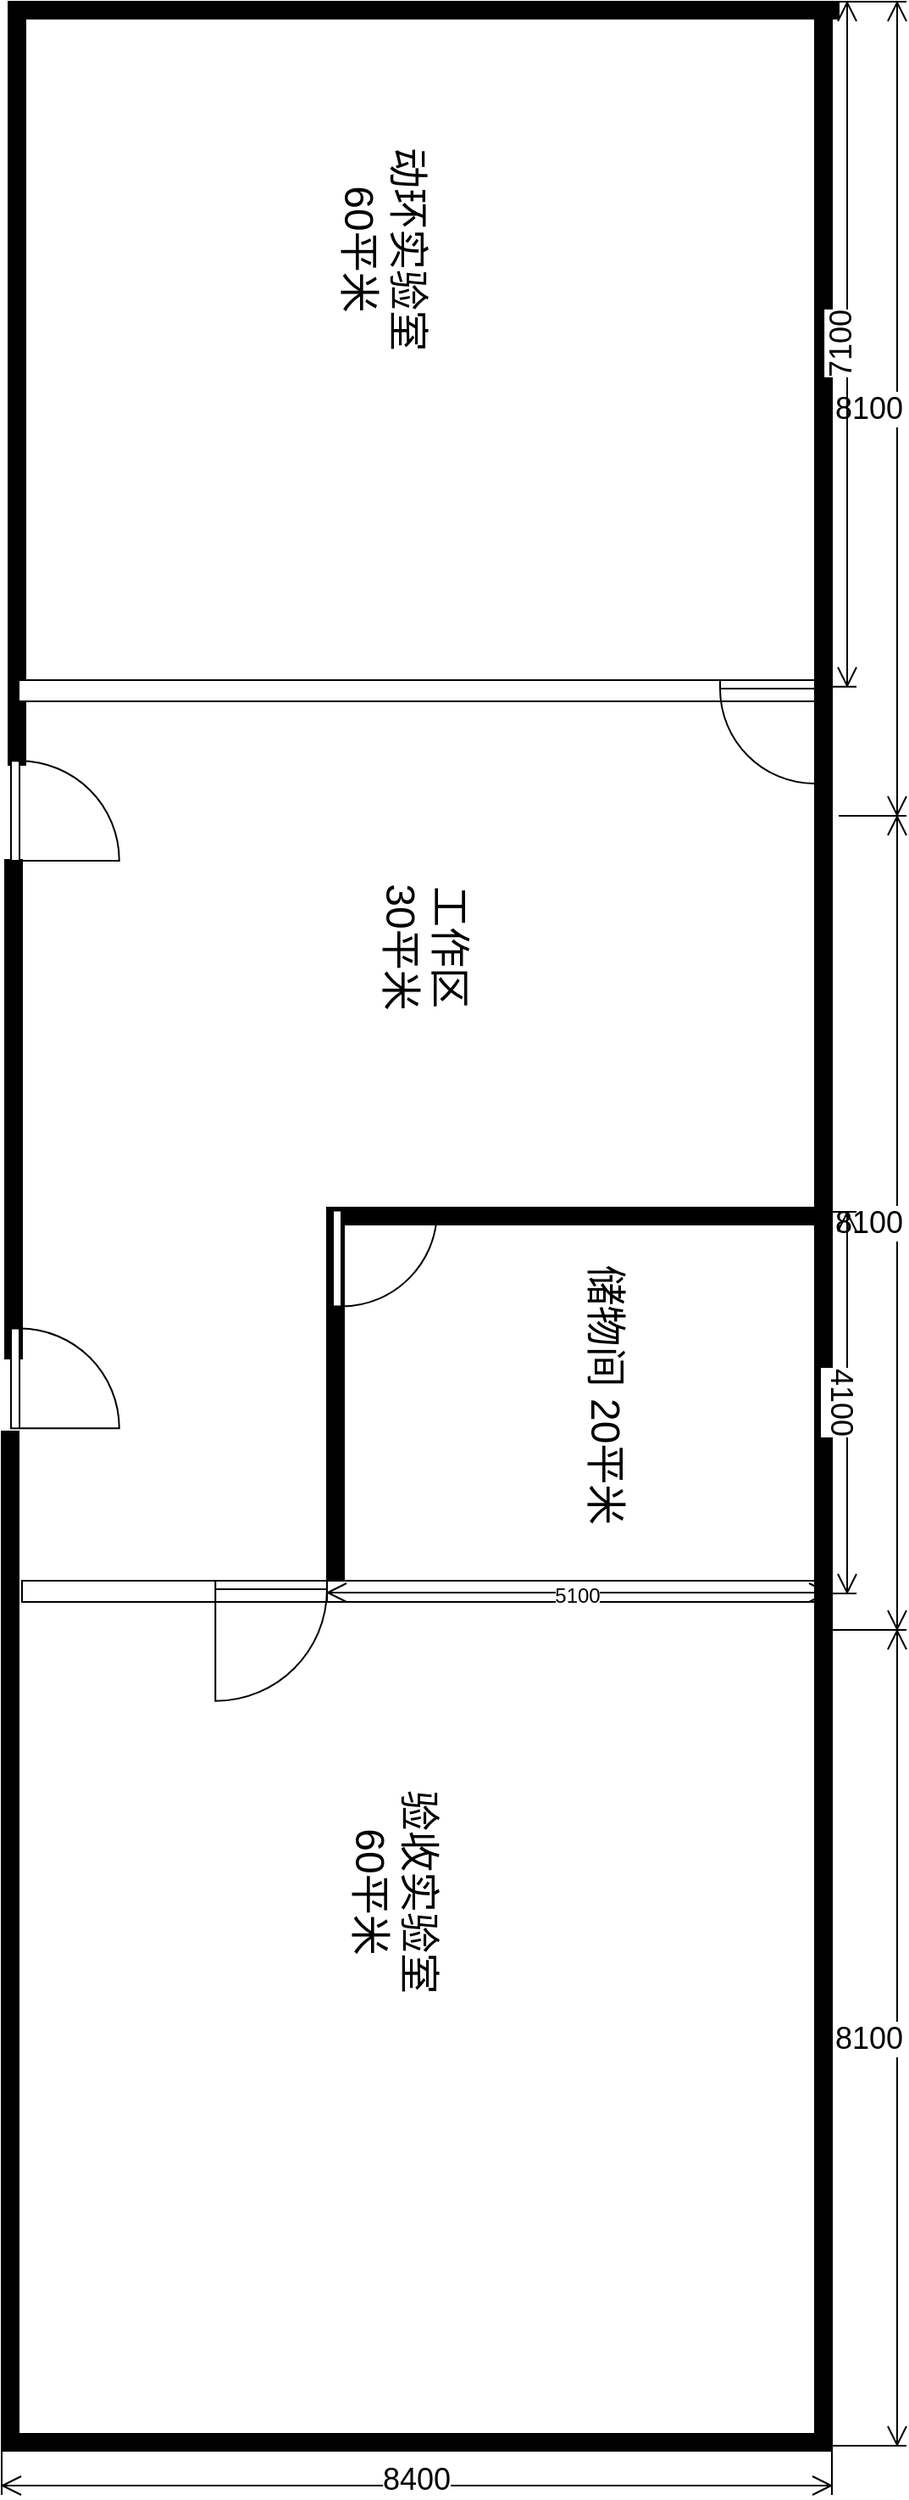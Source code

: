 <mxfile version="12.5.4" type="github" pages="3">
  <diagram id="YTd3EIlCg63sOyMqUYdE" name="整体规划">
    <mxGraphModel dx="1662" dy="755" grid="1" gridSize="10" guides="1" tooltips="1" connect="1" arrows="1" fold="1" page="1" pageScale="1" pageWidth="827" pageHeight="1169" math="0" shadow="0">
      <root>
        <mxCell id="0"/>
        <mxCell id="1" parent="0"/>
        <mxCell id="hu48EoF5x-4tmz7tVnTY-1" value="" style="verticalLabelPosition=bottom;html=1;verticalAlign=top;align=center;shape=mxgraph.floorplan.wallCorner;fillColor=#000000;" parent="1" vertex="1">
          <mxGeometry x="280" y="40" width="490" height="450" as="geometry"/>
        </mxCell>
        <mxCell id="hu48EoF5x-4tmz7tVnTY-3" value="" style="verticalLabelPosition=bottom;html=1;verticalAlign=top;align=center;shape=mxgraph.floorplan.wall;fillColor=#000000;direction=south;" parent="1" vertex="1">
          <mxGeometry x="278" y="546" width="10" height="294" as="geometry"/>
        </mxCell>
        <mxCell id="hu48EoF5x-4tmz7tVnTY-7" value="" style="verticalLabelPosition=bottom;html=1;verticalAlign=top;align=center;shape=mxgraph.floorplan.wallU;fillColor=#000000;rotation=-180;" parent="1" vertex="1">
          <mxGeometry x="276" y="883" width="490" height="601" as="geometry"/>
        </mxCell>
        <mxCell id="hu48EoF5x-4tmz7tVnTY-8" value="" style="verticalLabelPosition=bottom;html=1;verticalAlign=top;align=center;shape=mxgraph.floorplan.wall;fillColor=#000000;direction=south;" parent="1" vertex="1">
          <mxGeometry x="756" y="50" width="10" height="991" as="geometry"/>
        </mxCell>
        <mxCell id="hu48EoF5x-4tmz7tVnTY-9" value="&lt;font style=&quot;font-size: 18px&quot;&gt;8400&lt;/font&gt;" style="shape=dimension;whiteSpace=wrap;html=1;align=center;points=[];verticalAlign=bottom;spacingBottom=-5;labelBackgroundColor=#ffffff" parent="1" vertex="1">
          <mxGeometry x="276" y="1470" width="490" height="40" as="geometry"/>
        </mxCell>
        <mxCell id="hu48EoF5x-4tmz7tVnTY-10" value="&lt;font style=&quot;font-size: 18px&quot;&gt;8100&lt;/font&gt;" style="shape=dimension;direction=north;whiteSpace=wrap;html=1;align=right;points=[];verticalAlign=middle;labelBackgroundColor=#ffffff" parent="1" vertex="1">
          <mxGeometry x="770" y="40" width="40" height="480" as="geometry"/>
        </mxCell>
        <mxCell id="hu48EoF5x-4tmz7tVnTY-11" value="&lt;font style=&quot;font-size: 18px&quot;&gt;8100&lt;/font&gt;" style="shape=dimension;direction=north;whiteSpace=wrap;html=1;align=right;points=[];verticalAlign=middle;labelBackgroundColor=#ffffff" parent="1" vertex="1">
          <mxGeometry x="764" y="1000" width="46" height="481" as="geometry"/>
        </mxCell>
        <mxCell id="hu48EoF5x-4tmz7tVnTY-12" value="&lt;font style=&quot;font-size: 18px&quot;&gt;8100&lt;/font&gt;" style="shape=dimension;direction=north;whiteSpace=wrap;html=1;align=right;points=[];verticalAlign=middle;labelBackgroundColor=#ffffff" parent="1" vertex="1">
          <mxGeometry x="770" y="520" width="40" height="480" as="geometry"/>
        </mxCell>
        <mxCell id="hu48EoF5x-4tmz7tVnTY-16" value="" style="shape=rect;dashed=0;shadow=0;html=1;whiteSpace=wrap;rotation=-180;" parent="1" vertex="1">
          <mxGeometry x="286" y="440" width="470" height="12.5" as="geometry"/>
        </mxCell>
        <mxCell id="hu48EoF5x-4tmz7tVnTY-17" value="&lt;font style=&quot;font-size: 24px&quot;&gt;动环实验室&lt;br&gt;60平米&lt;/font&gt;" style="text;html=1;align=center;verticalAlign=middle;resizable=0;points=[];autosize=1;rotation=90;" parent="1" vertex="1">
          <mxGeometry x="431.5" y="165" width="140" height="40" as="geometry"/>
        </mxCell>
        <mxCell id="hu48EoF5x-4tmz7tVnTY-18" value="&lt;font style=&quot;font-size: 24px&quot;&gt;验收实验室&lt;br&gt;60平米&lt;/font&gt;" style="text;html=1;align=center;verticalAlign=middle;resizable=0;points=[];autosize=1;rotation=90;" parent="1" vertex="1">
          <mxGeometry x="438" y="1134" width="140" height="40" as="geometry"/>
        </mxCell>
        <mxCell id="hu48EoF5x-4tmz7tVnTY-22" value="" style="verticalLabelPosition=bottom;html=1;verticalAlign=top;align=center;shape=mxgraph.floorplan.wallCorner;fillColor=#000000;" parent="1" vertex="1">
          <mxGeometry x="468" y="751" width="294" height="220" as="geometry"/>
        </mxCell>
        <mxCell id="hu48EoF5x-4tmz7tVnTY-27" value="&lt;font style=&quot;font-size: 18px&quot;&gt;4100&lt;/font&gt;" style="shape=dimension;direction=west;whiteSpace=wrap;html=1;align=center;points=[];verticalAlign=top;spacingTop=-8;labelBackgroundColor=#ffffff;rotation=90;" parent="1" vertex="1">
          <mxGeometry x="653" y="851" width="225" height="30" as="geometry"/>
        </mxCell>
        <mxCell id="hu48EoF5x-4tmz7tVnTY-28" value="&lt;font style=&quot;font-size: 24px&quot;&gt;储物间 20平米&lt;/font&gt;" style="text;html=1;align=center;verticalAlign=middle;resizable=0;points=[];autosize=1;rotation=90;" parent="1" vertex="1">
          <mxGeometry x="547" y="851" width="170" height="20" as="geometry"/>
        </mxCell>
        <mxCell id="hu48EoF5x-4tmz7tVnTY-31" value="" style="verticalLabelPosition=bottom;html=1;verticalAlign=top;align=center;shape=mxgraph.floorplan.doorLeft;aspect=fixed;rotation=-90;" parent="1" vertex="1">
          <mxGeometry x="283.34" y="485.78" width="58.88" height="62.56" as="geometry"/>
        </mxCell>
        <mxCell id="hu48EoF5x-4tmz7tVnTY-38" value="&lt;font style=&quot;font-size: 18px&quot;&gt;7100&lt;/font&gt;" style="shape=dimension;whiteSpace=wrap;html=1;align=center;points=[];verticalAlign=bottom;spacingBottom=-5;labelBackgroundColor=#ffffff;rotation=-90;" parent="1" vertex="1">
          <mxGeometry x="567.82" y="231.2" width="403.88" height="21.5" as="geometry"/>
        </mxCell>
        <mxCell id="hu48EoF5x-4tmz7tVnTY-39" value="" style="verticalLabelPosition=bottom;html=1;verticalAlign=top;align=center;shape=mxgraph.floorplan.doorRight;aspect=fixed;rotation=-90;" parent="1" vertex="1">
          <mxGeometry x="473.26" y="751" width="56.48" height="60" as="geometry"/>
        </mxCell>
        <mxCell id="hu48EoF5x-4tmz7tVnTY-40" value="" style="shape=rect;dashed=0;shadow=0;html=1;whiteSpace=wrap;rotation=-180;" parent="1" vertex="1">
          <mxGeometry x="288" y="971" width="468" height="12.5" as="geometry"/>
        </mxCell>
        <mxCell id="hu48EoF5x-4tmz7tVnTY-25" value="5100" style="shape=dimension;whiteSpace=wrap;html=1;align=center;points=[];verticalAlign=bottom;spacingBottom=-5;labelBackgroundColor=#ffffff" parent="1" vertex="1">
          <mxGeometry x="468" y="961.5" width="296" height="22" as="geometry"/>
        </mxCell>
        <mxCell id="hu48EoF5x-4tmz7tVnTY-42" value="" style="verticalLabelPosition=bottom;html=1;verticalAlign=top;align=center;shape=mxgraph.floorplan.doorLeft;aspect=fixed;" parent="1" vertex="1">
          <mxGeometry x="402.12" y="971" width="65.88" height="70" as="geometry"/>
        </mxCell>
        <mxCell id="hu48EoF5x-4tmz7tVnTY-43" value="" style="verticalLabelPosition=bottom;html=1;verticalAlign=top;align=center;shape=mxgraph.floorplan.doorRight;aspect=fixed;rotation=0;" parent="1" vertex="1">
          <mxGeometry x="700" y="440" width="56" height="59.5" as="geometry"/>
        </mxCell>
        <mxCell id="hu48EoF5x-4tmz7tVnTY-44" value="&lt;font style=&quot;font-size: 24px&quot;&gt;工作区&lt;br&gt;30平米&lt;/font&gt;" style="text;html=1;align=center;verticalAlign=middle;resizable=0;points=[];autosize=1;rotation=90;" parent="1" vertex="1">
          <mxGeometry x="481" y="577" width="90" height="40" as="geometry"/>
        </mxCell>
        <mxCell id="hu48EoF5x-4tmz7tVnTY-46" value="" style="verticalLabelPosition=bottom;html=1;verticalAlign=top;align=center;shape=mxgraph.floorplan.doorLeft;aspect=fixed;rotation=-90;" parent="1" vertex="1">
          <mxGeometry x="283.34" y="820.44" width="58.88" height="62.56" as="geometry"/>
        </mxCell>
      </root>
    </mxGraphModel>
  </diagram>
  <diagram name="实验室配置规划-1" id="a96T75f8o9OR3SNXtb-d">
    <mxGraphModel dx="1662" dy="755" grid="1" gridSize="10" guides="1" tooltips="1" connect="1" arrows="1" fold="1" page="1" pageScale="1" pageWidth="827" pageHeight="1169" math="0" shadow="1">
      <root>
        <mxCell id="7wpPZPEq17KUTbX_LZ4O-0"/>
        <mxCell id="7wpPZPEq17KUTbX_LZ4O-1" parent="7wpPZPEq17KUTbX_LZ4O-0"/>
        <mxCell id="7wpPZPEq17KUTbX_LZ4O-2" value="" style="verticalLabelPosition=bottom;html=1;verticalAlign=top;align=center;shape=mxgraph.floorplan.wallCorner;fillColor=#000000;" parent="7wpPZPEq17KUTbX_LZ4O-1" vertex="1">
          <mxGeometry x="276" y="40" width="490" height="450" as="geometry"/>
        </mxCell>
        <mxCell id="7wpPZPEq17KUTbX_LZ4O-3" value="" style="verticalLabelPosition=bottom;html=1;verticalAlign=top;align=center;shape=mxgraph.floorplan.wall;fillColor=#000000;direction=south;" parent="7wpPZPEq17KUTbX_LZ4O-1" vertex="1">
          <mxGeometry x="276" y="490" width="10" height="390" as="geometry"/>
        </mxCell>
        <mxCell id="7wpPZPEq17KUTbX_LZ4O-4" value="" style="verticalLabelPosition=bottom;html=1;verticalAlign=top;align=center;shape=mxgraph.floorplan.wallU;fillColor=#000000;rotation=-180;" parent="7wpPZPEq17KUTbX_LZ4O-1" vertex="1">
          <mxGeometry x="276" y="883" width="490" height="598" as="geometry"/>
        </mxCell>
        <mxCell id="7wpPZPEq17KUTbX_LZ4O-5" value="" style="verticalLabelPosition=bottom;html=1;verticalAlign=top;align=center;shape=mxgraph.floorplan.wall;fillColor=#000000;direction=south;" parent="7wpPZPEq17KUTbX_LZ4O-1" vertex="1">
          <mxGeometry x="756" y="50" width="10" height="991" as="geometry"/>
        </mxCell>
        <mxCell id="7wpPZPEq17KUTbX_LZ4O-6" value="&lt;font style=&quot;font-size: 12px&quot;&gt;8400&lt;/font&gt;" style="shape=dimension;whiteSpace=wrap;html=1;align=center;points=[];verticalAlign=bottom;spacingBottom=-5;labelBackgroundColor=#ffffff" parent="7wpPZPEq17KUTbX_LZ4O-1" vertex="1">
          <mxGeometry x="276" y="1470" width="490" height="40" as="geometry"/>
        </mxCell>
        <mxCell id="7wpPZPEq17KUTbX_LZ4O-7" value="&lt;font style=&quot;font-size: 12px&quot;&gt;8100&lt;/font&gt;" style="shape=dimension;direction=north;whiteSpace=wrap;html=1;align=right;points=[];verticalAlign=middle;labelBackgroundColor=#ffffff" parent="7wpPZPEq17KUTbX_LZ4O-1" vertex="1">
          <mxGeometry x="770" y="40" width="40" height="480" as="geometry"/>
        </mxCell>
        <mxCell id="7wpPZPEq17KUTbX_LZ4O-8" value="&lt;font style=&quot;font-size: 12px&quot;&gt;8100&lt;/font&gt;" style="shape=dimension;direction=north;whiteSpace=wrap;html=1;align=right;points=[];verticalAlign=middle;labelBackgroundColor=#ffffff" parent="7wpPZPEq17KUTbX_LZ4O-1" vertex="1">
          <mxGeometry x="764" y="1000" width="46" height="481" as="geometry"/>
        </mxCell>
        <mxCell id="7wpPZPEq17KUTbX_LZ4O-9" value="&lt;font style=&quot;font-size: 12px&quot;&gt;8100&lt;/font&gt;" style="shape=dimension;direction=north;whiteSpace=wrap;html=1;align=right;points=[];verticalAlign=middle;labelBackgroundColor=#ffffff" parent="7wpPZPEq17KUTbX_LZ4O-1" vertex="1">
          <mxGeometry x="770" y="520" width="40" height="480" as="geometry"/>
        </mxCell>
        <mxCell id="7wpPZPEq17KUTbX_LZ4O-10" value="" style="shape=rect;dashed=0;shadow=0;html=1;whiteSpace=wrap;rotation=-180;" parent="7wpPZPEq17KUTbX_LZ4O-1" vertex="1">
          <mxGeometry x="285" y="440" width="470" height="12.5" as="geometry"/>
        </mxCell>
        <mxCell id="7wpPZPEq17KUTbX_LZ4O-11" value="&lt;font style=&quot;font-size: 10px&quot;&gt;动环实验室&lt;br&gt;60平米&lt;/font&gt;" style="text;html=1;align=center;verticalAlign=middle;resizable=0;points=[];autosize=1;rotation=0;" parent="7wpPZPEq17KUTbX_LZ4O-1" vertex="1">
          <mxGeometry x="191.06" y="195" width="80" height="30" as="geometry"/>
        </mxCell>
        <mxCell id="7wpPZPEq17KUTbX_LZ4O-12" value="&lt;font style=&quot;font-size: 12px&quot;&gt;验收实验室&lt;br&gt;60平米&lt;/font&gt;" style="text;html=1;align=center;verticalAlign=middle;resizable=0;points=[];autosize=1;rotation=0;" parent="7wpPZPEq17KUTbX_LZ4O-1" vertex="1">
          <mxGeometry x="198" y="1110" width="80" height="30" as="geometry"/>
        </mxCell>
        <mxCell id="7wpPZPEq17KUTbX_LZ4O-13" value="" style="verticalLabelPosition=bottom;html=1;verticalAlign=top;align=center;shape=mxgraph.floorplan.wallCorner;fillColor=#000000;" parent="7wpPZPEq17KUTbX_LZ4O-1" vertex="1">
          <mxGeometry x="468" y="760" width="294" height="220" as="geometry"/>
        </mxCell>
        <mxCell id="7wpPZPEq17KUTbX_LZ4O-14" value="&lt;font style=&quot;font-size: 12px&quot;&gt;4100&lt;/font&gt;" style="shape=dimension;direction=west;whiteSpace=wrap;html=1;align=center;points=[];verticalAlign=top;spacingTop=-8;labelBackgroundColor=#ffffff;rotation=90;" parent="7wpPZPEq17KUTbX_LZ4O-1" vertex="1">
          <mxGeometry x="653" y="860" width="225" height="30" as="geometry"/>
        </mxCell>
        <mxCell id="7wpPZPEq17KUTbX_LZ4O-15" value="&lt;font style=&quot;font-size: 12px&quot;&gt;储物间 20平米&lt;/font&gt;" style="text;html=1;align=center;verticalAlign=middle;resizable=0;points=[];autosize=1;rotation=0;" parent="7wpPZPEq17KUTbX_LZ4O-1" vertex="1">
          <mxGeometry x="477" y="780" width="90" height="20" as="geometry"/>
        </mxCell>
        <mxCell id="7wpPZPEq17KUTbX_LZ4O-16" value="" style="verticalLabelPosition=bottom;html=1;verticalAlign=top;align=center;shape=mxgraph.floorplan.doorLeft;aspect=fixed;rotation=-90;" parent="7wpPZPEq17KUTbX_LZ4O-1" vertex="1">
          <mxGeometry x="281.34" y="485.78" width="58.88" height="62.56" as="geometry"/>
        </mxCell>
        <mxCell id="7wpPZPEq17KUTbX_LZ4O-17" value="&lt;font style=&quot;font-size: 9px&quot;&gt;7100&lt;/font&gt;" style="shape=dimension;whiteSpace=wrap;html=1;align=center;points=[];verticalAlign=bottom;spacingBottom=-5;labelBackgroundColor=#ffffff;rotation=-90;" parent="7wpPZPEq17KUTbX_LZ4O-1" vertex="1">
          <mxGeometry x="567.82" y="231.2" width="403.88" height="21.5" as="geometry"/>
        </mxCell>
        <mxCell id="7wpPZPEq17KUTbX_LZ4O-18" value="" style="verticalLabelPosition=bottom;html=1;verticalAlign=top;align=center;shape=mxgraph.floorplan.doorRight;aspect=fixed;rotation=-90;" parent="7wpPZPEq17KUTbX_LZ4O-1" vertex="1">
          <mxGeometry x="473.26" y="760" width="56.48" height="60" as="geometry"/>
        </mxCell>
        <mxCell id="7wpPZPEq17KUTbX_LZ4O-19" value="" style="shape=rect;dashed=0;shadow=0;html=1;whiteSpace=wrap;rotation=-180;" parent="7wpPZPEq17KUTbX_LZ4O-1" vertex="1">
          <mxGeometry x="285" y="980" width="472" height="12.5" as="geometry"/>
        </mxCell>
        <mxCell id="7wpPZPEq17KUTbX_LZ4O-20" value="5100" style="shape=dimension;whiteSpace=wrap;html=1;align=center;points=[];verticalAlign=bottom;spacingBottom=-5;labelBackgroundColor=#ffffff" parent="7wpPZPEq17KUTbX_LZ4O-1" vertex="1">
          <mxGeometry x="468" y="970.5" width="296" height="22" as="geometry"/>
        </mxCell>
        <mxCell id="7wpPZPEq17KUTbX_LZ4O-21" value="" style="verticalLabelPosition=bottom;html=1;verticalAlign=top;align=center;shape=mxgraph.floorplan.doorLeft;aspect=fixed;" parent="7wpPZPEq17KUTbX_LZ4O-1" vertex="1">
          <mxGeometry x="402" y="985.75" width="65.88" height="70" as="geometry"/>
        </mxCell>
        <mxCell id="7wpPZPEq17KUTbX_LZ4O-22" value="" style="verticalLabelPosition=bottom;html=1;verticalAlign=top;align=center;shape=mxgraph.floorplan.doorRight;aspect=fixed;rotation=0;" parent="7wpPZPEq17KUTbX_LZ4O-1" vertex="1">
          <mxGeometry x="700" y="440" width="56" height="59.5" as="geometry"/>
        </mxCell>
        <mxCell id="7wpPZPEq17KUTbX_LZ4O-23" value="&lt;font style=&quot;font-size: 12px&quot;&gt;工作区&lt;br&gt;60平米&lt;/font&gt;" style="text;html=1;align=center;verticalAlign=middle;resizable=0;points=[];autosize=1;rotation=0;" parent="7wpPZPEq17KUTbX_LZ4O-1" vertex="1">
          <mxGeometry x="210" y="590" width="50" height="30" as="geometry"/>
        </mxCell>
        <mxCell id="7wpPZPEq17KUTbX_LZ4O-24" value="" style="verticalLabelPosition=bottom;html=1;verticalAlign=top;align=center;shape=mxgraph.floorplan.doorLeft;aspect=fixed;rotation=-90;" parent="7wpPZPEq17KUTbX_LZ4O-1" vertex="1">
          <mxGeometry x="280.34" y="820.44" width="58.88" height="62.56" as="geometry"/>
        </mxCell>
        <mxCell id="jZlkBipqSzcHEz2BzFz3-1" value="" style="verticalLabelPosition=bottom;align=center;dashed=0;html=1;verticalAlign=top;shape=mxgraph.pid.filters.press_filter;" parent="7wpPZPEq17KUTbX_LZ4O-1" vertex="1">
          <mxGeometry x="564.38" y="164" width="100" height="50" as="geometry"/>
        </mxCell>
        <mxCell id="jZlkBipqSzcHEz2BzFz3-2" value="机架" style="verticalLabelPosition=bottom;align=center;dashed=0;html=1;verticalAlign=top;shape=mxgraph.pid.filters.press_filter;" parent="7wpPZPEq17KUTbX_LZ4O-1" vertex="1">
          <mxGeometry x="464.38" y="164" width="100" height="50" as="geometry"/>
        </mxCell>
        <mxCell id="jZlkBipqSzcHEz2BzFz3-3" value="" style="verticalLabelPosition=bottom;align=center;dashed=0;html=1;verticalAlign=top;shape=mxgraph.pid.filters.press_filter;" parent="7wpPZPEq17KUTbX_LZ4O-1" vertex="1">
          <mxGeometry x="366.5" y="164" width="100" height="50" as="geometry"/>
        </mxCell>
        <mxCell id="jZlkBipqSzcHEz2BzFz3-4" value="" style="verticalLabelPosition=bottom;align=center;dashed=0;html=1;verticalAlign=top;shape=mxgraph.pid.filters.press_filter;" parent="7wpPZPEq17KUTbX_LZ4O-1" vertex="1">
          <mxGeometry x="570.94" y="278" width="100" height="50" as="geometry"/>
        </mxCell>
        <mxCell id="jZlkBipqSzcHEz2BzFz3-5" value="机架" style="verticalLabelPosition=bottom;align=center;dashed=0;html=1;verticalAlign=top;shape=mxgraph.pid.filters.press_filter;" parent="7wpPZPEq17KUTbX_LZ4O-1" vertex="1">
          <mxGeometry x="470.94" y="278" width="100" height="50" as="geometry"/>
        </mxCell>
        <mxCell id="jZlkBipqSzcHEz2BzFz3-6" value="" style="verticalLabelPosition=bottom;align=center;dashed=0;html=1;verticalAlign=top;shape=mxgraph.pid.filters.press_filter;" parent="7wpPZPEq17KUTbX_LZ4O-1" vertex="1">
          <mxGeometry x="373.06" y="278" width="100" height="50" as="geometry"/>
        </mxCell>
        <mxCell id="jZlkBipqSzcHEz2BzFz3-7" value="" style="verticalLabelPosition=bottom;align=center;dashed=0;html=1;verticalAlign=top;shape=mxgraph.pid.filters.press_filter;rotation=-90;" parent="7wpPZPEq17KUTbX_LZ4O-1" vertex="1">
          <mxGeometry x="680" y="110" width="100" height="50" as="geometry"/>
        </mxCell>
        <mxCell id="jZlkBipqSzcHEz2BzFz3-8" value="" style="verticalLabelPosition=bottom;align=center;dashed=0;html=1;verticalAlign=top;shape=mxgraph.pid.filters.press_filter;rotation=-90;" parent="7wpPZPEq17KUTbX_LZ4O-1" vertex="1">
          <mxGeometry x="680" y="231.2" width="100" height="50" as="geometry"/>
        </mxCell>
        <mxCell id="jZlkBipqSzcHEz2BzFz3-27" value="" style="verticalLabelPosition=bottom;html=1;verticalAlign=top;align=center;shape=mxgraph.floorplan.office_chair;shadow=0;" parent="7wpPZPEq17KUTbX_LZ4O-1" vertex="1">
          <mxGeometry x="568" y="690" width="40" height="43" as="geometry"/>
        </mxCell>
        <mxCell id="jZlkBipqSzcHEz2BzFz3-28" value="" style="shape=rect;shadow=0;" parent="7wpPZPEq17KUTbX_LZ4O-1" vertex="1">
          <mxGeometry x="523" y="710" width="130" height="50" as="geometry"/>
        </mxCell>
        <mxCell id="jZlkBipqSzcHEz2BzFz3-29" value="" style="verticalLabelPosition=bottom;html=1;verticalAlign=top;align=center;shape=mxgraph.floorplan.workstation;shadow=0;flipV=1;" parent="7wpPZPEq17KUTbX_LZ4O-1" vertex="1">
          <mxGeometry x="563" y="720" width="50" height="40" as="geometry"/>
        </mxCell>
        <mxCell id="jZlkBipqSzcHEz2BzFz3-31" value="仪表柜" style="verticalLabelPosition=bottom;html=1;verticalAlign=top;align=center;shape=mxgraph.floorplan.dresser;rotation=0;" parent="7wpPZPEq17KUTbX_LZ4O-1" vertex="1">
          <mxGeometry x="286" y="50" width="94" height="65" as="geometry"/>
        </mxCell>
        <mxCell id="jZlkBipqSzcHEz2BzFz3-33" value="" style="verticalLabelPosition=bottom;html=1;verticalAlign=top;align=center;shape=mxgraph.floorplan.office_chair;shadow=0;rotation=-180;" parent="7wpPZPEq17KUTbX_LZ4O-1" vertex="1">
          <mxGeometry x="481.5" y="485.78" width="40" height="42.78" as="geometry"/>
        </mxCell>
        <mxCell id="jZlkBipqSzcHEz2BzFz3-34" value="" style="shape=rect;shadow=0;rotation=-180;" parent="7wpPZPEq17KUTbX_LZ4O-1" vertex="1">
          <mxGeometry x="424.24" y="452.5" width="156.94" height="50" as="geometry"/>
        </mxCell>
        <mxCell id="jZlkBipqSzcHEz2BzFz3-35" value="" style="verticalLabelPosition=bottom;html=1;verticalAlign=top;align=center;shape=mxgraph.floorplan.workstation;shadow=0;flipV=1;rotation=-180;" parent="7wpPZPEq17KUTbX_LZ4O-1" vertex="1">
          <mxGeometry x="450" y="452.5" width="50" height="40" as="geometry"/>
        </mxCell>
        <mxCell id="jZlkBipqSzcHEz2BzFz3-36" value="" style="verticalLabelPosition=bottom;html=1;verticalAlign=top;align=center;shape=mxgraph.floorplan.flat_tv;rotation=-90;" parent="7wpPZPEq17KUTbX_LZ4O-1" vertex="1">
          <mxGeometry x="260" y="280" width="70" height="10" as="geometry"/>
        </mxCell>
        <mxCell id="jZlkBipqSzcHEz2BzFz3-37" value="" style="verticalLabelPosition=bottom;html=1;verticalAlign=top;align=center;shape=mxgraph.floorplan.flat_tv;rotation=-90;" parent="7wpPZPEq17KUTbX_LZ4O-1" vertex="1">
          <mxGeometry x="260" y="366" width="70" height="10" as="geometry"/>
        </mxCell>
        <mxCell id="jZlkBipqSzcHEz2BzFz3-41" value="白板" style="verticalLabelPosition=bottom;html=1;verticalAlign=top;align=center;shape=mxgraph.floorplan.window;" parent="7wpPZPEq17KUTbX_LZ4O-1" vertex="1">
          <mxGeometry x="570.94" y="430" width="100" height="10" as="geometry"/>
        </mxCell>
        <mxCell id="jZlkBipqSzcHEz2BzFz3-42" value="白板" style="verticalLabelPosition=bottom;html=1;verticalAlign=top;align=center;shape=mxgraph.floorplan.window;" parent="7wpPZPEq17KUTbX_LZ4O-1" vertex="1">
          <mxGeometry x="330" y="430" width="100" height="10" as="geometry"/>
        </mxCell>
        <mxCell id="jZlkBipqSzcHEz2BzFz3-44" value="动环展示液晶屏" style="text;html=1;align=center;verticalAlign=middle;resizable=0;points=[];autosize=1;rotation=-90;" parent="7wpPZPEq17KUTbX_LZ4O-1" vertex="1">
          <mxGeometry x="271.06" y="319" width="100" height="20" as="geometry"/>
        </mxCell>
        <mxCell id="jZlkBipqSzcHEz2BzFz3-46" value="水浸传感器" style="verticalLabelPosition=bottom;align=center;dashed=0;html=1;verticalAlign=top;shape=mxgraph.pid.piping.pulsation_dampener;" parent="7wpPZPEq17KUTbX_LZ4O-1" vertex="1">
          <mxGeometry x="744" y="328" width="9" height="11" as="geometry"/>
        </mxCell>
        <mxCell id="jZlkBipqSzcHEz2BzFz3-49" value="电池模块" style="shape=mxgraph.pid.heat_exchangers.fixed_straight_tubes_heat_exchanger;html=1;pointerEvents=1;align=center;verticalLabelPosition=bottom;verticalAlign=top;dashed=0;" parent="7wpPZPEq17KUTbX_LZ4O-1" vertex="1">
          <mxGeometry x="430" y="50" width="100" height="40" as="geometry"/>
        </mxCell>
        <mxCell id="jZlkBipqSzcHEz2BzFz3-51" value="" style="shape=image;html=1;verticalAlign=top;verticalLabelPosition=bottom;labelBackgroundColor=#ffffff;imageAspect=0;aspect=fixed;image=https://cdn0.iconfinder.com/data/icons/30-hardware-line-icons/64/Web-cam-128.png" parent="7wpPZPEq17KUTbX_LZ4O-1" vertex="1">
          <mxGeometry x="736" y="50" width="20" height="20" as="geometry"/>
        </mxCell>
        <mxCell id="jZlkBipqSzcHEz2BzFz3-52" value="" style="shape=image;html=1;verticalAlign=top;verticalLabelPosition=bottom;labelBackgroundColor=#ffffff;imageAspect=0;aspect=fixed;image=https://cdn0.iconfinder.com/data/icons/30-hardware-line-icons/64/Web-cam-128.png" parent="7wpPZPEq17KUTbX_LZ4O-1" vertex="1">
          <mxGeometry x="286" y="420" width="20" height="20" as="geometry"/>
        </mxCell>
        <mxCell id="jZlkBipqSzcHEz2BzFz3-53" value="" style="shape=image;html=1;verticalAlign=top;verticalLabelPosition=bottom;labelBackgroundColor=#ffffff;imageAspect=0;aspect=fixed;image=https://cdn0.iconfinder.com/data/icons/30-hardware-line-icons/64/Web-cam-128.png" parent="7wpPZPEq17KUTbX_LZ4O-1" vertex="1">
          <mxGeometry x="738.5" y="980" width="20" height="20" as="geometry"/>
        </mxCell>
        <mxCell id="jZlkBipqSzcHEz2BzFz3-54" value="" style="shape=image;html=1;verticalAlign=top;verticalLabelPosition=bottom;labelBackgroundColor=#ffffff;imageAspect=0;aspect=fixed;image=https://cdn0.iconfinder.com/data/icons/30-hardware-line-icons/64/Web-cam-128.png" parent="7wpPZPEq17KUTbX_LZ4O-1" vertex="1">
          <mxGeometry x="284" y="452.5" width="20" height="20" as="geometry"/>
        </mxCell>
        <mxCell id="jZlkBipqSzcHEz2BzFz3-56" value="" style="shape=image;html=1;verticalAlign=top;verticalLabelPosition=bottom;labelBackgroundColor=#ffffff;imageAspect=0;aspect=fixed;image=https://cdn0.iconfinder.com/data/icons/30-hardware-line-icons/64/Web-cam-128.png" parent="7wpPZPEq17KUTbX_LZ4O-1" vertex="1">
          <mxGeometry x="283" y="1451" width="20" height="20" as="geometry"/>
        </mxCell>
        <mxCell id="jZlkBipqSzcHEz2BzFz3-57" value="" style="shape=image;html=1;verticalAlign=top;verticalLabelPosition=bottom;labelBackgroundColor=#ffffff;imageAspect=0;aspect=fixed;image=https://cdn0.iconfinder.com/data/icons/30-hardware-line-icons/64/Web-cam-128.png" parent="7wpPZPEq17KUTbX_LZ4O-1" vertex="1">
          <mxGeometry x="738.5" y="960" width="20" height="20" as="geometry"/>
        </mxCell>
        <mxCell id="jZlkBipqSzcHEz2BzFz3-59" value="" style="shape=image;html=1;verticalAlign=top;verticalLabelPosition=bottom;labelBackgroundColor=#ffffff;imageAspect=0;aspect=fixed;image=https://cdn0.iconfinder.com/data/icons/30-hardware-line-icons/64/Web-cam-128.png" parent="7wpPZPEq17KUTbX_LZ4O-1" vertex="1">
          <mxGeometry x="285" y="50" width="20" height="20" as="geometry"/>
        </mxCell>
        <mxCell id="jZlkBipqSzcHEz2BzFz3-60" value="" style="shape=image;html=1;verticalAlign=top;verticalLabelPosition=bottom;labelBackgroundColor=#ffffff;imageAspect=0;aspect=fixed;image=https://cdn0.iconfinder.com/data/icons/30-hardware-line-icons/64/Web-cam-128.png" parent="7wpPZPEq17KUTbX_LZ4O-1" vertex="1">
          <mxGeometry x="413.06" y="231.2" width="20" height="20" as="geometry"/>
        </mxCell>
        <mxCell id="jZlkBipqSzcHEz2BzFz3-61" value="" style="shape=image;html=1;verticalAlign=top;verticalLabelPosition=bottom;labelBackgroundColor=#ffffff;imageAspect=0;aspect=fixed;image=https://cdn0.iconfinder.com/data/icons/30-hardware-line-icons/64/Web-cam-128.png" parent="7wpPZPEq17KUTbX_LZ4O-1" vertex="1">
          <mxGeometry x="738.5" y="420" width="20" height="20" as="geometry"/>
        </mxCell>
        <mxCell id="jZlkBipqSzcHEz2BzFz3-63" value="电表箱" style="shape=image;html=1;verticalAlign=top;verticalLabelPosition=bottom;labelBackgroundColor=#ffffff;imageAspect=0;aspect=fixed;image=https://cdn0.iconfinder.com/data/icons/30-hardware-line-icons/64/Cabinet-128.png" parent="7wpPZPEq17KUTbX_LZ4O-1" vertex="1">
          <mxGeometry x="560" y="50" width="40" height="40" as="geometry"/>
        </mxCell>
        <mxCell id="jZlkBipqSzcHEz2BzFz3-64" value="电表箱" style="shape=image;html=1;verticalAlign=top;verticalLabelPosition=bottom;labelBackgroundColor=#ffffff;imageAspect=0;aspect=fixed;image=https://cdn0.iconfinder.com/data/icons/30-hardware-line-icons/64/Cabinet-128.png;rotation=90;" parent="7wpPZPEq17KUTbX_LZ4O-1" vertex="1">
          <mxGeometry x="714" y="1000" width="50" height="50" as="geometry"/>
        </mxCell>
        <mxCell id="jZlkBipqSzcHEz2BzFz3-68" value="" style="shape=image;html=1;verticalAlign=top;verticalLabelPosition=bottom;labelBackgroundColor=#ffffff;imageAspect=0;aspect=fixed;image=https://cdn4.iconfinder.com/data/icons/office-time/512/4-128.png;rotation=-90;" parent="7wpPZPEq17KUTbX_LZ4O-1" vertex="1">
          <mxGeometry x="288.5" y="1295" width="62" height="62" as="geometry"/>
        </mxCell>
        <mxCell id="jZlkBipqSzcHEz2BzFz3-69" value="温控" style="verticalLabelPosition=bottom;align=center;dashed=0;html=1;verticalAlign=top;shape=mxgraph.pid.piping.pulsation_dampener;rotation=-90;" parent="7wpPZPEq17KUTbX_LZ4O-1" vertex="1">
          <mxGeometry x="288.5" y="153" width="9" height="11" as="geometry"/>
        </mxCell>
        <mxCell id="jZlkBipqSzcHEz2BzFz3-70" value="红外" style="verticalLabelPosition=bottom;align=center;dashed=0;html=1;verticalAlign=top;shape=mxgraph.pid.piping.pulsation_dampener;rotation=0;" parent="7wpPZPEq17KUTbX_LZ4O-1" vertex="1">
          <mxGeometry x="369" y="64.5" width="9" height="11" as="geometry"/>
        </mxCell>
        <mxCell id="jZlkBipqSzcHEz2BzFz3-74" value="烟感" style="verticalLabelPosition=bottom;align=center;dashed=0;html=1;verticalAlign=top;shape=mxgraph.pid.piping.pulsation_dampener;rotation=0;" parent="7wpPZPEq17KUTbX_LZ4O-1" vertex="1">
          <mxGeometry x="412.26" y="110" width="9" height="11" as="geometry"/>
        </mxCell>
        <mxCell id="jZlkBipqSzcHEz2BzFz3-76" value="换电柜" style="shape=image;html=1;verticalAlign=top;verticalLabelPosition=bottom;labelBackgroundColor=#ffffff;imageAspect=0;aspect=fixed;image=https://cdn4.iconfinder.com/data/icons/office-time/512/4-128.png;rotation=-90;" parent="7wpPZPEq17KUTbX_LZ4O-1" vertex="1">
          <mxGeometry x="288.5" y="1335" width="62" height="62" as="geometry"/>
        </mxCell>
        <mxCell id="jZlkBipqSzcHEz2BzFz3-77" value="" style="shape=image;html=1;verticalAlign=top;verticalLabelPosition=bottom;labelBackgroundColor=#ffffff;imageAspect=0;aspect=fixed;image=https://cdn4.iconfinder.com/data/icons/office-time/512/4-128.png;rotation=-90;" parent="7wpPZPEq17KUTbX_LZ4O-1" vertex="1">
          <mxGeometry x="288.5" y="1375" width="62" height="62" as="geometry"/>
        </mxCell>
        <mxCell id="jZlkBipqSzcHEz2BzFz3-78" value="" style="shape=image;html=1;verticalAlign=top;verticalLabelPosition=bottom;labelBackgroundColor=#ffffff;imageAspect=0;aspect=fixed;image=https://cdn0.iconfinder.com/data/icons/30-hardware-line-icons/64/Web-cam-128.png" parent="7wpPZPEq17KUTbX_LZ4O-1" vertex="1">
          <mxGeometry x="733" y="1450" width="20" height="20" as="geometry"/>
        </mxCell>
        <mxCell id="jZlkBipqSzcHEz2BzFz3-80" value="" style="verticalLabelPosition=bottom;html=1;verticalAlign=top;align=center;shape=mxgraph.floorplan.table;rotation=-90;" parent="7wpPZPEq17KUTbX_LZ4O-1" vertex="1">
          <mxGeometry x="226" y="1144" width="176" height="50" as="geometry"/>
        </mxCell>
        <mxCell id="jZlkBipqSzcHEz2BzFz3-81" value="标签打印机" style="verticalLabelPosition=bottom;html=1;verticalAlign=top;align=center;shape=mxgraph.floorplan.printer;rotation=-90;" parent="7wpPZPEq17KUTbX_LZ4O-1" vertex="1">
          <mxGeometry x="295" y="1157" width="40" height="47" as="geometry"/>
        </mxCell>
        <mxCell id="jZlkBipqSzcHEz2BzFz3-82" value="" style="verticalLabelPosition=bottom;html=1;verticalAlign=top;align=center;shape=mxgraph.floorplan.printer;rotation=-90;" parent="7wpPZPEq17KUTbX_LZ4O-1" vertex="1">
          <mxGeometry x="296" y="1110" width="40" height="47" as="geometry"/>
        </mxCell>
        <mxCell id="jZlkBipqSzcHEz2BzFz3-83" value="" style="verticalLabelPosition=bottom;html=1;verticalAlign=top;align=center;shape=mxgraph.floorplan.printer;rotation=-90;" parent="7wpPZPEq17KUTbX_LZ4O-1" vertex="1">
          <mxGeometry x="295" y="1201.5" width="40" height="47" as="geometry"/>
        </mxCell>
        <mxCell id="jZlkBipqSzcHEz2BzFz3-88" value="电表箱" style="shape=image;html=1;verticalAlign=top;verticalLabelPosition=bottom;labelBackgroundColor=#ffffff;imageAspect=0;aspect=fixed;image=https://cdn0.iconfinder.com/data/icons/30-hardware-line-icons/64/Cabinet-128.png;rotation=90;" parent="7wpPZPEq17KUTbX_LZ4O-1" vertex="1">
          <mxGeometry x="714" y="1041" width="50" height="50" as="geometry"/>
        </mxCell>
        <mxCell id="jZlkBipqSzcHEz2BzFz3-89" value="电表箱" style="shape=image;html=1;verticalAlign=top;verticalLabelPosition=bottom;labelBackgroundColor=#ffffff;imageAspect=0;aspect=fixed;image=https://cdn0.iconfinder.com/data/icons/30-hardware-line-icons/64/Cabinet-128.png;rotation=90;" parent="7wpPZPEq17KUTbX_LZ4O-1" vertex="1">
          <mxGeometry x="714" y="1087" width="50" height="50" as="geometry"/>
        </mxCell>
        <mxCell id="jZlkBipqSzcHEz2BzFz3-91" value="设备柜" style="shape=image;html=1;verticalAlign=top;verticalLabelPosition=bottom;labelBackgroundColor=#ffffff;imageAspect=0;aspect=fixed;image=https://cdn3.iconfinder.com/data/icons/lined-office-1/64/Artboard_11-128.png;rotation=-91;" parent="7wpPZPEq17KUTbX_LZ4O-1" vertex="1">
          <mxGeometry x="288.5" y="696" width="78" height="78" as="geometry"/>
        </mxCell>
        <mxCell id="jZlkBipqSzcHEz2BzFz3-92" value="资料柜" style="shape=image;html=1;verticalAlign=top;verticalLabelPosition=bottom;labelBackgroundColor=#ffffff;imageAspect=0;aspect=fixed;image=https://cdn3.iconfinder.com/data/icons/lined-office-1/64/Artboard_11-128.png;rotation=-91;" parent="7wpPZPEq17KUTbX_LZ4O-1" vertex="1">
          <mxGeometry x="285" y="630" width="78" height="78" as="geometry"/>
        </mxCell>
        <mxCell id="jZlkBipqSzcHEz2BzFz3-97" value="智慧照明" style="shape=image;html=1;verticalAlign=top;verticalLabelPosition=bottom;labelBackgroundColor=#ffffff;imageAspect=0;aspect=fixed;image=https://cdn3.iconfinder.com/data/icons/android-ui-5/10/16-128.png;rotation=0;" parent="7wpPZPEq17KUTbX_LZ4O-1" vertex="1">
          <mxGeometry x="618" y="1416" width="35" height="35" as="geometry"/>
        </mxCell>
        <mxCell id="jZlkBipqSzcHEz2BzFz3-98" value="" style="verticalLabelPosition=bottom;html=1;verticalAlign=top;align=center;shape=mxgraph.floorplan.office_chair;shadow=0;rotation=-90;" parent="7wpPZPEq17KUTbX_LZ4O-1" vertex="1">
          <mxGeometry x="685" y="597" width="40" height="43" as="geometry"/>
        </mxCell>
        <mxCell id="jZlkBipqSzcHEz2BzFz3-99" value="" style="shape=rect;shadow=0;rotation=-90;" parent="7wpPZPEq17KUTbX_LZ4O-1" vertex="1">
          <mxGeometry x="665" y="590" width="130" height="50" as="geometry"/>
        </mxCell>
        <mxCell id="jZlkBipqSzcHEz2BzFz3-100" value="" style="verticalLabelPosition=bottom;html=1;verticalAlign=top;align=center;shape=mxgraph.floorplan.workstation;shadow=0;flipV=1;rotation=-90;" parent="7wpPZPEq17KUTbX_LZ4O-1" vertex="1">
          <mxGeometry x="705" y="600" width="50" height="40" as="geometry"/>
        </mxCell>
        <mxCell id="jZlkBipqSzcHEz2BzFz3-104" value="" style="verticalLabelPosition=bottom;html=1;verticalAlign=top;align=center;shape=mxgraph.floorplan.workstation;shadow=0;flipV=1;rotation=-180;" parent="7wpPZPEq17KUTbX_LZ4O-1" vertex="1">
          <mxGeometry x="514.38" y="452.5" width="50" height="40" as="geometry"/>
        </mxCell>
        <mxCell id="jZlkBipqSzcHEz2BzFz3-105" value="智慧消防" style="shape=image;html=1;verticalAlign=top;verticalLabelPosition=bottom;labelBackgroundColor=#ffffff;imageAspect=0;aspect=fixed;image=https://cdn2.iconfinder.com/data/icons/font-awesome/1792/fire-extinguisher-128.png" parent="7wpPZPEq17KUTbX_LZ4O-1" vertex="1">
          <mxGeometry x="291.78" y="992.5" width="36" height="36" as="geometry"/>
        </mxCell>
        <mxCell id="jZlkBipqSzcHEz2BzFz3-106" value="消防" style="shape=image;html=1;verticalAlign=top;verticalLabelPosition=bottom;labelBackgroundColor=#ffffff;imageAspect=0;aspect=fixed;image=https://cdn2.iconfinder.com/data/icons/font-awesome/1792/fire-extinguisher-128.png;rotation=-90;" parent="7wpPZPEq17KUTbX_LZ4O-1" vertex="1">
          <mxGeometry x="283" y="580" width="29" height="29" as="geometry"/>
        </mxCell>
        <mxCell id="jZlkBipqSzcHEz2BzFz3-110" value="智慧烟感" style="shape=image;html=1;verticalAlign=top;verticalLabelPosition=bottom;labelBackgroundColor=#ffffff;imageAspect=0;aspect=fixed;image=https://cdn4.iconfinder.com/data/icons/winter-1-2/512/Winter-36-128.png" parent="7wpPZPEq17KUTbX_LZ4O-1" vertex="1">
          <mxGeometry x="725" y="1352" width="28" height="28" as="geometry"/>
        </mxCell>
        <mxCell id="jZlkBipqSzcHEz2BzFz3-111" value="环境监测" style="outlineConnect=0;fontColor=#232F3E;gradientColor=none;fillColor=#BE0917;strokeColor=none;dashed=0;verticalLabelPosition=bottom;verticalAlign=top;align=center;html=1;fontSize=12;fontStyle=0;aspect=fixed;pointerEvents=1;shape=mxgraph.aws4.development_environment;rotation=90;" parent="7wpPZPEq17KUTbX_LZ4O-1" vertex="1">
          <mxGeometry x="715" y="1194.25" width="38" height="34.59" as="geometry"/>
        </mxCell>
        <mxCell id="jZlkBipqSzcHEz2BzFz3-112" value="智慧门锁" style="verticalLabelPosition=bottom;html=1;verticalAlign=top;align=center;shape=mxgraph.floorplan.doorLeft;aspect=fixed;rotation=90;" parent="7wpPZPEq17KUTbX_LZ4O-1" vertex="1">
          <mxGeometry x="704.47" y="1270" width="47.06" height="50" as="geometry"/>
        </mxCell>
        <mxCell id="7wpPZPEq17KUTbX_LZ4O-27" value="Untitled Layer" parent="7wpPZPEq17KUTbX_LZ4O-0"/>
      </root>
    </mxGraphModel>
  </diagram>
  <diagram name="实验室配置规划 - 2" id="hIaG1d23uMoZKyvzl2Gw">
    <mxGraphModel dx="1662" dy="755" grid="1" gridSize="10" guides="1" tooltips="1" connect="1" arrows="1" fold="1" page="1" pageScale="1" pageWidth="827" pageHeight="1169" math="0" shadow="1">
      <root>
        <mxCell id="QP8rZjMDF7SxziBEXOg2-0"/>
        <mxCell id="QP8rZjMDF7SxziBEXOg2-1" parent="QP8rZjMDF7SxziBEXOg2-0"/>
        <mxCell id="QP8rZjMDF7SxziBEXOg2-11" value="" style="verticalLabelPosition=bottom;html=1;verticalAlign=top;align=center;shape=mxgraph.floorplan.office_chair;shadow=0;rotation=-90;" vertex="1" parent="QP8rZjMDF7SxziBEXOg2-1">
          <mxGeometry x="668" y="440" width="40" height="42.78" as="geometry"/>
        </mxCell>
        <mxCell id="QP8rZjMDF7SxziBEXOg2-16" value="" style="verticalLabelPosition=bottom;html=1;verticalAlign=top;align=center;shape=mxgraph.floorplan.office_chair;shadow=0;rotation=-90;" vertex="1" parent="QP8rZjMDF7SxziBEXOg2-1">
          <mxGeometry x="673.5" y="520" width="40" height="42.78" as="geometry"/>
        </mxCell>
        <mxCell id="QP8rZjMDF7SxziBEXOg2-2" value="" style="verticalLabelPosition=bottom;html=1;verticalAlign=top;align=center;shape=mxgraph.floorplan.office_chair;shadow=0;rotation=-90;" vertex="1" parent="QP8rZjMDF7SxziBEXOg2-1">
          <mxGeometry x="673.5" y="600" width="40" height="42.78" as="geometry"/>
        </mxCell>
        <mxCell id="QP8rZjMDF7SxziBEXOg2-3" value="" style="verticalLabelPosition=bottom;html=1;verticalAlign=top;align=center;shape=mxgraph.floorplan.office_chair;shadow=0;rotation=-90;" vertex="1" parent="QP8rZjMDF7SxziBEXOg2-1">
          <mxGeometry x="673.5" y="679.61" width="40" height="42.78" as="geometry"/>
        </mxCell>
        <mxCell id="QP8rZjMDF7SxziBEXOg2-4" value="" style="verticalLabelPosition=bottom;html=1;verticalAlign=top;align=center;shape=mxgraph.floorplan.office_chair;shadow=0;rotation=-90;" vertex="1" parent="QP8rZjMDF7SxziBEXOg2-1">
          <mxGeometry x="673.5" y="758.66" width="40" height="42.78" as="geometry"/>
        </mxCell>
        <mxCell id="QP8rZjMDF7SxziBEXOg2-5" value="" style="verticalLabelPosition=bottom;html=1;verticalAlign=top;align=center;shape=mxgraph.floorplan.office_chair;shadow=0;rotation=-90;" vertex="1" parent="QP8rZjMDF7SxziBEXOg2-1">
          <mxGeometry x="673.5" y="840.22" width="40" height="42.78" as="geometry"/>
        </mxCell>
        <mxCell id="QP8rZjMDF7SxziBEXOg2-6" value="" style="verticalLabelPosition=bottom;html=1;verticalAlign=top;align=center;shape=mxgraph.floorplan.office_chair;shadow=0;rotation=-90;" vertex="1" parent="QP8rZjMDF7SxziBEXOg2-1">
          <mxGeometry x="673.5" y="915.72" width="40" height="42.78" as="geometry"/>
        </mxCell>
        <mxCell id="QP8rZjMDF7SxziBEXOg2-7" value="" style="verticalLabelPosition=bottom;html=1;verticalAlign=top;align=center;shape=mxgraph.floorplan.office_chair;shadow=0;rotation=-90;" vertex="1" parent="QP8rZjMDF7SxziBEXOg2-1">
          <mxGeometry x="673.5" y="998.22" width="40" height="42.78" as="geometry"/>
        </mxCell>
        <mxCell id="QP8rZjMDF7SxziBEXOg2-8" value="" style="verticalLabelPosition=bottom;html=1;verticalAlign=top;align=center;shape=mxgraph.floorplan.office_chair;shadow=0;rotation=-90;" vertex="1" parent="QP8rZjMDF7SxziBEXOg2-1">
          <mxGeometry x="673.5" y="1077.22" width="40" height="42.78" as="geometry"/>
        </mxCell>
        <mxCell id="QP8rZjMDF7SxziBEXOg2-9" value="" style="verticalLabelPosition=bottom;html=1;verticalAlign=top;align=center;shape=mxgraph.floorplan.office_chair;shadow=0;rotation=-90;" vertex="1" parent="QP8rZjMDF7SxziBEXOg2-1">
          <mxGeometry x="673.5" y="1162" width="40" height="42.78" as="geometry"/>
        </mxCell>
        <mxCell id="QP8rZjMDF7SxziBEXOg2-10" value="" style="shape=rect;shadow=0;rotation=-90;" vertex="1" parent="QP8rZjMDF7SxziBEXOg2-1">
          <mxGeometry x="310.05" y="782.82" width="825.92" height="50" as="geometry"/>
        </mxCell>
        <mxCell id="QP8rZjMDF7SxziBEXOg2-12" value="" style="verticalLabelPosition=bottom;html=1;verticalAlign=top;align=center;shape=mxgraph.floorplan.office_chair;shadow=0;rotation=90;" vertex="1" parent="QP8rZjMDF7SxziBEXOg2-1">
          <mxGeometry x="336.75" y="677.66" width="40" height="43" as="geometry"/>
        </mxCell>
        <mxCell id="QP8rZjMDF7SxziBEXOg2-13" value="" style="verticalLabelPosition=bottom;html=1;verticalAlign=top;align=center;shape=mxgraph.floorplan.office_chair;shadow=0;rotation=90;" vertex="1" parent="QP8rZjMDF7SxziBEXOg2-1">
          <mxGeometry x="333.78" y="597" width="40" height="53" as="geometry"/>
        </mxCell>
        <mxCell id="QP8rZjMDF7SxziBEXOg2-14" value="" style="verticalLabelPosition=bottom;html=1;verticalAlign=top;align=center;shape=mxgraph.floorplan.office_chair;shadow=0;rotation=90;" vertex="1" parent="QP8rZjMDF7SxziBEXOg2-1">
          <mxGeometry x="332.84" y="845" width="40" height="43" as="geometry"/>
        </mxCell>
        <mxCell id="QP8rZjMDF7SxziBEXOg2-15" value="" style="verticalLabelPosition=bottom;html=1;verticalAlign=top;align=center;shape=mxgraph.floorplan.office_chair;shadow=0;rotation=90;" vertex="1" parent="QP8rZjMDF7SxziBEXOg2-1">
          <mxGeometry x="332.84" y="767" width="40" height="43" as="geometry"/>
        </mxCell>
        <mxCell id="QP8rZjMDF7SxziBEXOg2-17" value="" style="verticalLabelPosition=bottom;html=1;verticalAlign=top;align=center;shape=mxgraph.floorplan.wallCorner;fillColor=#000000;" vertex="1" parent="QP8rZjMDF7SxziBEXOg2-1">
          <mxGeometry x="276" y="40" width="490" height="450" as="geometry"/>
        </mxCell>
        <mxCell id="QP8rZjMDF7SxziBEXOg2-18" value="" style="verticalLabelPosition=bottom;html=1;verticalAlign=top;align=center;shape=mxgraph.floorplan.wall;fillColor=#000000;direction=south;" vertex="1" parent="QP8rZjMDF7SxziBEXOg2-1">
          <mxGeometry x="276" y="452" width="10" height="438" as="geometry"/>
        </mxCell>
        <mxCell id="QP8rZjMDF7SxziBEXOg2-19" value="" style="verticalLabelPosition=bottom;html=1;verticalAlign=top;align=center;shape=mxgraph.floorplan.wallU;fillColor=#000000;rotation=-180;" vertex="1" parent="QP8rZjMDF7SxziBEXOg2-1">
          <mxGeometry x="276" y="883" width="490" height="598" as="geometry"/>
        </mxCell>
        <mxCell id="QP8rZjMDF7SxziBEXOg2-20" value="" style="verticalLabelPosition=bottom;html=1;verticalAlign=top;align=center;shape=mxgraph.floorplan.wall;fillColor=#000000;direction=south;" vertex="1" parent="QP8rZjMDF7SxziBEXOg2-1">
          <mxGeometry x="756" y="50" width="10" height="991" as="geometry"/>
        </mxCell>
        <mxCell id="QP8rZjMDF7SxziBEXOg2-21" value="&lt;font style=&quot;font-size: 12px&quot;&gt;8000&lt;/font&gt;" style="shape=dimension;whiteSpace=wrap;html=1;align=center;points=[];verticalAlign=bottom;spacingBottom=-5;labelBackgroundColor=#ffffff" vertex="1" parent="QP8rZjMDF7SxziBEXOg2-1">
          <mxGeometry x="276" y="1470" width="490" height="40" as="geometry"/>
        </mxCell>
        <mxCell id="QP8rZjMDF7SxziBEXOg2-22" value="&lt;font style=&quot;font-size: 12px&quot;&gt;8100&lt;/font&gt;" style="shape=dimension;direction=north;whiteSpace=wrap;html=1;align=right;points=[];verticalAlign=middle;labelBackgroundColor=#ffffff" vertex="1" parent="QP8rZjMDF7SxziBEXOg2-1">
          <mxGeometry x="770" y="40" width="40" height="480" as="geometry"/>
        </mxCell>
        <mxCell id="QP8rZjMDF7SxziBEXOg2-23" value="&lt;font style=&quot;font-size: 12px&quot;&gt;8100&lt;/font&gt;" style="shape=dimension;direction=north;whiteSpace=wrap;html=1;align=right;points=[];verticalAlign=middle;labelBackgroundColor=#ffffff" vertex="1" parent="QP8rZjMDF7SxziBEXOg2-1">
          <mxGeometry x="764" y="1000" width="46" height="481" as="geometry"/>
        </mxCell>
        <mxCell id="QP8rZjMDF7SxziBEXOg2-24" value="&lt;font style=&quot;font-size: 12px&quot;&gt;8100&lt;/font&gt;" style="shape=dimension;direction=north;whiteSpace=wrap;html=1;align=right;points=[];verticalAlign=middle;labelBackgroundColor=#ffffff" vertex="1" parent="QP8rZjMDF7SxziBEXOg2-1">
          <mxGeometry x="770" y="520" width="40" height="480" as="geometry"/>
        </mxCell>
        <mxCell id="QP8rZjMDF7SxziBEXOg2-25" value="" style="shape=rect;dashed=0;shadow=0;html=1;whiteSpace=wrap;rotation=-180;" vertex="1" parent="QP8rZjMDF7SxziBEXOg2-1">
          <mxGeometry x="289.5" y="309" width="470" height="12.5" as="geometry"/>
        </mxCell>
        <mxCell id="QP8rZjMDF7SxziBEXOg2-26" value="&lt;font style=&quot;font-size: 10px&quot;&gt;动环实验室&lt;br&gt;32平米&lt;/font&gt;" style="text;html=1;align=center;verticalAlign=middle;resizable=0;points=[];autosize=1;rotation=0;" vertex="1" parent="QP8rZjMDF7SxziBEXOg2-1">
          <mxGeometry x="191.06" y="195" width="80" height="30" as="geometry"/>
        </mxCell>
        <mxCell id="QP8rZjMDF7SxziBEXOg2-27" value="&lt;font style=&quot;font-size: 12px&quot;&gt;验收实验室&lt;br&gt;60平米&lt;/font&gt;" style="text;html=1;align=center;verticalAlign=middle;resizable=0;points=[];autosize=1;rotation=0;" vertex="1" parent="QP8rZjMDF7SxziBEXOg2-1">
          <mxGeometry x="198" y="1110" width="80" height="30" as="geometry"/>
        </mxCell>
        <mxCell id="QP8rZjMDF7SxziBEXOg2-28" value="&lt;font style=&quot;font-size: 12px&quot;&gt;3100&lt;/font&gt;" style="shape=dimension;direction=west;whiteSpace=wrap;html=1;align=center;points=[];verticalAlign=top;spacingTop=-8;labelBackgroundColor=#ffffff;rotation=90;" vertex="1" parent="QP8rZjMDF7SxziBEXOg2-1">
          <mxGeometry x="666.5" y="1363.5" width="198" height="30" as="geometry"/>
        </mxCell>
        <mxCell id="QP8rZjMDF7SxziBEXOg2-29" value="&lt;font style=&quot;font-size: 12px&quot;&gt;储物间 20平米&lt;/font&gt;" style="text;html=1;align=center;verticalAlign=middle;resizable=0;points=[];autosize=1;rotation=0;" vertex="1" parent="QP8rZjMDF7SxziBEXOg2-1">
          <mxGeometry x="481.5" y="1300" width="90" height="20" as="geometry"/>
        </mxCell>
        <mxCell id="QP8rZjMDF7SxziBEXOg2-30" value="&lt;font style=&quot;font-size: 9px&quot;&gt;4100&lt;/font&gt;" style="shape=dimension;whiteSpace=wrap;html=1;align=center;points=[];verticalAlign=bottom;spacingBottom=-5;labelBackgroundColor=#ffffff;rotation=-90;" vertex="1" parent="QP8rZjMDF7SxziBEXOg2-1">
          <mxGeometry x="632.22" y="166.78" width="275.06" height="21.5" as="geometry"/>
        </mxCell>
        <mxCell id="QP8rZjMDF7SxziBEXOg2-31" value="" style="shape=rect;dashed=0;shadow=0;html=1;whiteSpace=wrap;rotation=-180;" vertex="1" parent="QP8rZjMDF7SxziBEXOg2-1">
          <mxGeometry x="283" y="1270" width="472" height="12.5" as="geometry"/>
        </mxCell>
        <mxCell id="QP8rZjMDF7SxziBEXOg2-32" value="" style="verticalLabelPosition=bottom;html=1;verticalAlign=top;align=center;shape=mxgraph.floorplan.doorRight;aspect=fixed;rotation=0;" vertex="1" parent="QP8rZjMDF7SxziBEXOg2-1">
          <mxGeometry x="499.5" y="309" width="56" height="59.5" as="geometry"/>
        </mxCell>
        <mxCell id="QP8rZjMDF7SxziBEXOg2-33" value="&lt;font style=&quot;font-size: 12px&quot;&gt;工作区&lt;br&gt;60平米&lt;/font&gt;" style="text;html=1;align=center;verticalAlign=middle;resizable=0;points=[];autosize=1;rotation=0;" vertex="1" parent="QP8rZjMDF7SxziBEXOg2-1">
          <mxGeometry x="210" y="590" width="50" height="30" as="geometry"/>
        </mxCell>
        <mxCell id="QP8rZjMDF7SxziBEXOg2-34" value="" style="verticalLabelPosition=bottom;html=1;verticalAlign=top;align=center;shape=mxgraph.floorplan.doorLeft;aspect=fixed;rotation=-90;" vertex="1" parent="QP8rZjMDF7SxziBEXOg2-1">
          <mxGeometry x="281.34" y="1057.44" width="58.88" height="62.56" as="geometry"/>
        </mxCell>
        <mxCell id="QP8rZjMDF7SxziBEXOg2-35" value="" style="verticalLabelPosition=bottom;align=center;dashed=0;html=1;verticalAlign=top;shape=mxgraph.pid.filters.press_filter;" vertex="1" parent="QP8rZjMDF7SxziBEXOg2-1">
          <mxGeometry x="536.72" y="126" width="100" height="50" as="geometry"/>
        </mxCell>
        <mxCell id="QP8rZjMDF7SxziBEXOg2-36" value="机架" style="verticalLabelPosition=bottom;align=center;dashed=0;html=1;verticalAlign=top;shape=mxgraph.pid.filters.press_filter;" vertex="1" parent="QP8rZjMDF7SxziBEXOg2-1">
          <mxGeometry x="438.1" y="126" width="100" height="50" as="geometry"/>
        </mxCell>
        <mxCell id="QP8rZjMDF7SxziBEXOg2-37" value="" style="verticalLabelPosition=bottom;align=center;dashed=0;html=1;verticalAlign=top;shape=mxgraph.pid.filters.press_filter;" vertex="1" parent="QP8rZjMDF7SxziBEXOg2-1">
          <mxGeometry x="340.22" y="126" width="100" height="50" as="geometry"/>
        </mxCell>
        <mxCell id="QP8rZjMDF7SxziBEXOg2-38" value="" style="verticalLabelPosition=bottom;align=center;dashed=0;html=1;verticalAlign=top;shape=mxgraph.pid.filters.press_filter;" vertex="1" parent="QP8rZjMDF7SxziBEXOg2-1">
          <mxGeometry x="536.72" y="214.7" width="100" height="50" as="geometry"/>
        </mxCell>
        <mxCell id="QP8rZjMDF7SxziBEXOg2-39" value="机架" style="verticalLabelPosition=bottom;align=center;dashed=0;html=1;verticalAlign=top;shape=mxgraph.pid.filters.press_filter;" vertex="1" parent="QP8rZjMDF7SxziBEXOg2-1">
          <mxGeometry x="436.72" y="214.7" width="100" height="50" as="geometry"/>
        </mxCell>
        <mxCell id="QP8rZjMDF7SxziBEXOg2-40" value="" style="verticalLabelPosition=bottom;align=center;dashed=0;html=1;verticalAlign=top;shape=mxgraph.pid.filters.press_filter;" vertex="1" parent="QP8rZjMDF7SxziBEXOg2-1">
          <mxGeometry x="338.84" y="214.7" width="100" height="50" as="geometry"/>
        </mxCell>
        <mxCell id="QP8rZjMDF7SxziBEXOg2-41" value="" style="verticalLabelPosition=bottom;html=1;verticalAlign=top;align=center;shape=mxgraph.floorplan.office_chair;shadow=0;rotation=90;" vertex="1" parent="QP8rZjMDF7SxziBEXOg2-1">
          <mxGeometry x="332.84" y="920.5" width="40" height="43" as="geometry"/>
        </mxCell>
        <mxCell id="QP8rZjMDF7SxziBEXOg2-42" value="" style="shape=rect;shadow=0;rotation=90;" vertex="1" parent="QP8rZjMDF7SxziBEXOg2-1">
          <mxGeometry x="20.45" y="677.66" width="598.67" height="50" as="geometry"/>
        </mxCell>
        <mxCell id="QP8rZjMDF7SxziBEXOg2-43" value="" style="verticalLabelPosition=bottom;html=1;verticalAlign=top;align=center;shape=mxgraph.floorplan.workstation;shadow=0;flipV=1;rotation=-90;" vertex="1" parent="QP8rZjMDF7SxziBEXOg2-1">
          <mxGeometry x="705.01" y="1162" width="50" height="40" as="geometry"/>
        </mxCell>
        <mxCell id="QP8rZjMDF7SxziBEXOg2-44" value="仪表柜" style="verticalLabelPosition=bottom;html=1;verticalAlign=top;align=center;shape=mxgraph.floorplan.dresser;rotation=0;" vertex="1" parent="QP8rZjMDF7SxziBEXOg2-1">
          <mxGeometry x="661" y="50" width="94" height="50" as="geometry"/>
        </mxCell>
        <mxCell id="QP8rZjMDF7SxziBEXOg2-45" value="" style="verticalLabelPosition=bottom;html=1;verticalAlign=top;align=center;shape=mxgraph.floorplan.flat_tv;rotation=0;" vertex="1" parent="QP8rZjMDF7SxziBEXOg2-1">
          <mxGeometry x="344.06" y="321.5" width="70" height="10" as="geometry"/>
        </mxCell>
        <mxCell id="QP8rZjMDF7SxziBEXOg2-46" value="" style="verticalLabelPosition=bottom;html=1;verticalAlign=top;align=center;shape=mxgraph.floorplan.flat_tv;rotation=0;" vertex="1" parent="QP8rZjMDF7SxziBEXOg2-1">
          <mxGeometry x="422.26" y="321.5" width="70" height="10" as="geometry"/>
        </mxCell>
        <mxCell id="QP8rZjMDF7SxziBEXOg2-47" value="白板" style="verticalLabelPosition=bottom;html=1;verticalAlign=top;align=center;shape=mxgraph.floorplan.window;" vertex="1" parent="QP8rZjMDF7SxziBEXOg2-1">
          <mxGeometry x="651" y="321.5" width="75" height="10" as="geometry"/>
        </mxCell>
        <mxCell id="QP8rZjMDF7SxziBEXOg2-48" value="白板" style="verticalLabelPosition=bottom;html=1;verticalAlign=top;align=center;shape=mxgraph.floorplan.window;" vertex="1" parent="QP8rZjMDF7SxziBEXOg2-1">
          <mxGeometry x="564" y="321.5" width="87" height="10" as="geometry"/>
        </mxCell>
        <mxCell id="QP8rZjMDF7SxziBEXOg2-49" value="水浸传感器" style="verticalLabelPosition=bottom;align=center;dashed=0;html=1;verticalAlign=top;shape=mxgraph.pid.piping.pulsation_dampener;" vertex="1" parent="QP8rZjMDF7SxziBEXOg2-1">
          <mxGeometry x="745" y="289" width="9" height="11" as="geometry"/>
        </mxCell>
        <mxCell id="QP8rZjMDF7SxziBEXOg2-50" value="电池模块" style="shape=mxgraph.pid.heat_exchangers.fixed_straight_tubes_heat_exchanger;html=1;pointerEvents=1;align=center;verticalLabelPosition=bottom;verticalAlign=top;dashed=0;" vertex="1" parent="QP8rZjMDF7SxziBEXOg2-1">
          <mxGeometry x="430" y="50" width="100" height="40" as="geometry"/>
        </mxCell>
        <mxCell id="QP8rZjMDF7SxziBEXOg2-51" value="" style="shape=image;html=1;verticalAlign=top;verticalLabelPosition=bottom;labelBackgroundColor=#ffffff;imageAspect=0;aspect=fixed;image=https://cdn0.iconfinder.com/data/icons/30-hardware-line-icons/64/Web-cam-128.png" vertex="1" parent="QP8rZjMDF7SxziBEXOg2-1">
          <mxGeometry x="736" y="50" width="20" height="20" as="geometry"/>
        </mxCell>
        <mxCell id="QP8rZjMDF7SxziBEXOg2-52" value="" style="shape=image;html=1;verticalAlign=top;verticalLabelPosition=bottom;labelBackgroundColor=#ffffff;imageAspect=0;aspect=fixed;image=https://cdn0.iconfinder.com/data/icons/30-hardware-line-icons/64/Web-cam-128.png" vertex="1" parent="QP8rZjMDF7SxziBEXOg2-1">
          <mxGeometry x="286" y="321.5" width="20" height="20" as="geometry"/>
        </mxCell>
        <mxCell id="QP8rZjMDF7SxziBEXOg2-53" value="" style="shape=image;html=1;verticalAlign=top;verticalLabelPosition=bottom;labelBackgroundColor=#ffffff;imageAspect=0;aspect=fixed;image=https://cdn0.iconfinder.com/data/icons/30-hardware-line-icons/64/Web-cam-128.png" vertex="1" parent="QP8rZjMDF7SxziBEXOg2-1">
          <mxGeometry x="738.5" y="1450" width="20" height="20" as="geometry"/>
        </mxCell>
        <mxCell id="QP8rZjMDF7SxziBEXOg2-54" value="" style="shape=image;html=1;verticalAlign=top;verticalLabelPosition=bottom;labelBackgroundColor=#ffffff;imageAspect=0;aspect=fixed;image=https://cdn0.iconfinder.com/data/icons/30-hardware-line-icons/64/Web-cam-128.png" vertex="1" parent="QP8rZjMDF7SxziBEXOg2-1">
          <mxGeometry x="283" y="1451" width="20" height="20" as="geometry"/>
        </mxCell>
        <mxCell id="QP8rZjMDF7SxziBEXOg2-55" value="" style="shape=image;html=1;verticalAlign=top;verticalLabelPosition=bottom;labelBackgroundColor=#ffffff;imageAspect=0;aspect=fixed;image=https://cdn0.iconfinder.com/data/icons/30-hardware-line-icons/64/Web-cam-128.png" vertex="1" parent="QP8rZjMDF7SxziBEXOg2-1">
          <mxGeometry x="283" y="1250" width="20" height="20" as="geometry"/>
        </mxCell>
        <mxCell id="QP8rZjMDF7SxziBEXOg2-56" value="" style="shape=image;html=1;verticalAlign=top;verticalLabelPosition=bottom;labelBackgroundColor=#ffffff;imageAspect=0;aspect=fixed;image=https://cdn0.iconfinder.com/data/icons/30-hardware-line-icons/64/Web-cam-128.png" vertex="1" parent="QP8rZjMDF7SxziBEXOg2-1">
          <mxGeometry x="285" y="50" width="20" height="20" as="geometry"/>
        </mxCell>
        <mxCell id="QP8rZjMDF7SxziBEXOg2-57" value="" style="shape=image;html=1;verticalAlign=top;verticalLabelPosition=bottom;labelBackgroundColor=#ffffff;imageAspect=0;aspect=fixed;image=https://cdn0.iconfinder.com/data/icons/30-hardware-line-icons/64/Web-cam-128.png" vertex="1" parent="QP8rZjMDF7SxziBEXOg2-1">
          <mxGeometry x="405.5" y="184.56" width="20" height="20" as="geometry"/>
        </mxCell>
        <mxCell id="QP8rZjMDF7SxziBEXOg2-58" value="电表箱" style="shape=image;html=1;verticalAlign=top;verticalLabelPosition=bottom;labelBackgroundColor=#ffffff;imageAspect=0;aspect=fixed;image=https://cdn0.iconfinder.com/data/icons/30-hardware-line-icons/64/Cabinet-128.png" vertex="1" parent="QP8rZjMDF7SxziBEXOg2-1">
          <mxGeometry x="560" y="50" width="40" height="40" as="geometry"/>
        </mxCell>
        <mxCell id="QP8rZjMDF7SxziBEXOg2-59" value="电表箱" style="shape=image;html=1;verticalAlign=top;verticalLabelPosition=bottom;labelBackgroundColor=#ffffff;imageAspect=0;aspect=fixed;image=https://cdn0.iconfinder.com/data/icons/30-hardware-line-icons/64/Cabinet-128.png;rotation=90;" vertex="1" parent="QP8rZjMDF7SxziBEXOg2-1">
          <mxGeometry x="719.03" y="419" width="50" height="50" as="geometry"/>
        </mxCell>
        <mxCell id="QP8rZjMDF7SxziBEXOg2-60" value="" style="shape=image;html=1;verticalAlign=top;verticalLabelPosition=bottom;labelBackgroundColor=#ffffff;imageAspect=0;aspect=fixed;image=https://cdn4.iconfinder.com/data/icons/office-time/512/4-128.png;rotation=-90;" vertex="1" parent="QP8rZjMDF7SxziBEXOg2-1">
          <mxGeometry x="483.5" y="670" width="62" height="62" as="geometry"/>
        </mxCell>
        <mxCell id="QP8rZjMDF7SxziBEXOg2-61" value="温控" style="verticalLabelPosition=bottom;align=center;dashed=0;html=1;verticalAlign=top;shape=mxgraph.pid.piping.pulsation_dampener;rotation=-90;" vertex="1" parent="QP8rZjMDF7SxziBEXOg2-1">
          <mxGeometry x="288.5" y="153" width="9" height="11" as="geometry"/>
        </mxCell>
        <mxCell id="QP8rZjMDF7SxziBEXOg2-62" value="红外" style="verticalLabelPosition=bottom;align=center;dashed=0;html=1;verticalAlign=top;shape=mxgraph.pid.piping.pulsation_dampener;rotation=0;" vertex="1" parent="QP8rZjMDF7SxziBEXOg2-1">
          <mxGeometry x="351.16" y="70" width="9" height="11" as="geometry"/>
        </mxCell>
        <mxCell id="QP8rZjMDF7SxziBEXOg2-63" value="烟感" style="verticalLabelPosition=bottom;align=center;dashed=0;html=1;verticalAlign=top;shape=mxgraph.pid.piping.pulsation_dampener;rotation=0;" vertex="1" parent="QP8rZjMDF7SxziBEXOg2-1">
          <mxGeometry x="412.26" y="85" width="9" height="11" as="geometry"/>
        </mxCell>
        <mxCell id="QP8rZjMDF7SxziBEXOg2-64" value="换电柜" style="shape=image;html=1;verticalAlign=top;verticalLabelPosition=bottom;labelBackgroundColor=#ffffff;imageAspect=0;aspect=fixed;image=https://cdn4.iconfinder.com/data/icons/office-time/512/4-128.png;rotation=-90;" vertex="1" parent="QP8rZjMDF7SxziBEXOg2-1">
          <mxGeometry x="483.5" y="709.66" width="62" height="62" as="geometry"/>
        </mxCell>
        <mxCell id="QP8rZjMDF7SxziBEXOg2-65" value="" style="shape=image;html=1;verticalAlign=top;verticalLabelPosition=bottom;labelBackgroundColor=#ffffff;imageAspect=0;aspect=fixed;image=https://cdn4.iconfinder.com/data/icons/office-time/512/4-128.png;rotation=-90;" vertex="1" parent="QP8rZjMDF7SxziBEXOg2-1">
          <mxGeometry x="483.5" y="750" width="62" height="62" as="geometry"/>
        </mxCell>
        <mxCell id="QP8rZjMDF7SxziBEXOg2-66" value="" style="shape=image;html=1;verticalAlign=top;verticalLabelPosition=bottom;labelBackgroundColor=#ffffff;imageAspect=0;aspect=fixed;image=https://cdn0.iconfinder.com/data/icons/30-hardware-line-icons/64/Web-cam-128.png" vertex="1" parent="QP8rZjMDF7SxziBEXOg2-1">
          <mxGeometry x="735" y="1250" width="20" height="20" as="geometry"/>
        </mxCell>
        <mxCell id="QP8rZjMDF7SxziBEXOg2-67" value="标签打印机" style="verticalLabelPosition=bottom;html=1;verticalAlign=top;align=center;shape=mxgraph.floorplan.printer;rotation=-90;" vertex="1" parent="QP8rZjMDF7SxziBEXOg2-1">
          <mxGeometry x="298.78" y="461.5" width="40" height="47" as="geometry"/>
        </mxCell>
        <mxCell id="QP8rZjMDF7SxziBEXOg2-68" value="" style="verticalLabelPosition=bottom;html=1;verticalAlign=top;align=center;shape=mxgraph.floorplan.printer;rotation=-90;" vertex="1" parent="QP8rZjMDF7SxziBEXOg2-1">
          <mxGeometry x="299.78" y="414.5" width="40" height="47" as="geometry"/>
        </mxCell>
        <mxCell id="QP8rZjMDF7SxziBEXOg2-69" value="" style="verticalLabelPosition=bottom;html=1;verticalAlign=top;align=center;shape=mxgraph.floorplan.printer;rotation=-90;" vertex="1" parent="QP8rZjMDF7SxziBEXOg2-1">
          <mxGeometry x="298.78" y="506" width="40" height="47" as="geometry"/>
        </mxCell>
        <mxCell id="QP8rZjMDF7SxziBEXOg2-70" value="电表箱" style="shape=image;html=1;verticalAlign=top;verticalLabelPosition=bottom;labelBackgroundColor=#ffffff;imageAspect=0;aspect=fixed;image=https://cdn0.iconfinder.com/data/icons/30-hardware-line-icons/64/Cabinet-128.png;rotation=90;" vertex="1" parent="QP8rZjMDF7SxziBEXOg2-1">
          <mxGeometry x="719.03" y="460" width="50" height="50" as="geometry"/>
        </mxCell>
        <mxCell id="QP8rZjMDF7SxziBEXOg2-71" value="电表箱" style="shape=image;html=1;verticalAlign=top;verticalLabelPosition=bottom;labelBackgroundColor=#ffffff;imageAspect=0;aspect=fixed;image=https://cdn0.iconfinder.com/data/icons/30-hardware-line-icons/64/Cabinet-128.png;rotation=90;" vertex="1" parent="QP8rZjMDF7SxziBEXOg2-1">
          <mxGeometry x="719.03" y="506" width="50" height="50" as="geometry"/>
        </mxCell>
        <mxCell id="QP8rZjMDF7SxziBEXOg2-72" value="设备柜" style="shape=image;html=1;verticalAlign=top;verticalLabelPosition=bottom;labelBackgroundColor=#ffffff;imageAspect=0;aspect=fixed;image=https://cdn3.iconfinder.com/data/icons/lined-office-1/64/Artboard_11-128.png;rotation=-180;" vertex="1" parent="QP8rZjMDF7SxziBEXOg2-1">
          <mxGeometry x="545.5" y="1192" width="78" height="78" as="geometry"/>
        </mxCell>
        <mxCell id="QP8rZjMDF7SxziBEXOg2-73" value="资料柜" style="shape=image;html=1;verticalAlign=top;verticalLabelPosition=bottom;labelBackgroundColor=#ffffff;imageAspect=0;aspect=fixed;image=https://cdn3.iconfinder.com/data/icons/lined-office-1/64/Artboard_11-128.png;rotation=-180;" vertex="1" parent="QP8rZjMDF7SxziBEXOg2-1">
          <mxGeometry x="405.5" y="1192" width="78" height="78" as="geometry"/>
        </mxCell>
        <mxCell id="QP8rZjMDF7SxziBEXOg2-74" value="智慧照明" style="shape=image;html=1;verticalAlign=top;verticalLabelPosition=bottom;labelBackgroundColor=#ffffff;imageAspect=0;aspect=fixed;image=https://cdn3.iconfinder.com/data/icons/android-ui-5/10/16-128.png;rotation=90;" vertex="1" parent="QP8rZjMDF7SxziBEXOg2-1">
          <mxGeometry x="736.05" y="919.61" width="35" height="35" as="geometry"/>
        </mxCell>
        <mxCell id="QP8rZjMDF7SxziBEXOg2-75" value="智慧消防" style="shape=image;html=1;verticalAlign=top;verticalLabelPosition=bottom;labelBackgroundColor=#ffffff;imageAspect=0;aspect=fixed;image=https://cdn2.iconfinder.com/data/icons/font-awesome/1792/fire-extinguisher-128.png;rotation=-90;" vertex="1" parent="QP8rZjMDF7SxziBEXOg2-1">
          <mxGeometry x="492.26" y="830" width="27.53" height="27.53" as="geometry"/>
        </mxCell>
        <mxCell id="QP8rZjMDF7SxziBEXOg2-76" value="消防" style="shape=image;html=1;verticalAlign=top;verticalLabelPosition=bottom;labelBackgroundColor=#ffffff;imageAspect=0;aspect=fixed;image=https://cdn2.iconfinder.com/data/icons/font-awesome/1792/fire-extinguisher-128.png;rotation=-90;" vertex="1" parent="QP8rZjMDF7SxziBEXOg2-1">
          <mxGeometry x="291.78" y="349" width="29" height="29" as="geometry"/>
        </mxCell>
        <mxCell id="QP8rZjMDF7SxziBEXOg2-77" value="智慧烟感" style="shape=image;html=1;verticalAlign=top;verticalLabelPosition=bottom;labelBackgroundColor=#ffffff;imageAspect=0;aspect=fixed;image=https://cdn4.iconfinder.com/data/icons/winter-1-2/512/Winter-36-128.png;rotation=90;" vertex="1" parent="QP8rZjMDF7SxziBEXOg2-1">
          <mxGeometry x="737.53" y="848" width="28" height="28" as="geometry"/>
        </mxCell>
        <mxCell id="QP8rZjMDF7SxziBEXOg2-78" value="环境监测" style="outlineConnect=0;fontColor=#232F3E;gradientColor=none;fillColor=#BE0917;strokeColor=none;dashed=0;verticalLabelPosition=bottom;verticalAlign=top;align=center;html=1;fontSize=12;fontStyle=0;aspect=fixed;pointerEvents=1;shape=mxgraph.aws4.development_environment;rotation=90;" vertex="1" parent="QP8rZjMDF7SxziBEXOg2-1">
          <mxGeometry x="730.52" y="691.07" width="27.01" height="24.59" as="geometry"/>
        </mxCell>
        <mxCell id="QP8rZjMDF7SxziBEXOg2-79" value="智慧门锁" style="verticalLabelPosition=bottom;html=1;verticalAlign=top;align=center;shape=mxgraph.floorplan.doorLeft;aspect=fixed;rotation=90;" vertex="1" parent="QP8rZjMDF7SxziBEXOg2-1">
          <mxGeometry x="739.04" y="772.6" width="14.02" height="14.9" as="geometry"/>
        </mxCell>
        <mxCell id="QP8rZjMDF7SxziBEXOg2-80" value="" style="verticalLabelPosition=bottom;html=1;verticalAlign=top;align=center;shape=mxgraph.floorplan.office_chair;shadow=0;rotation=-90;" vertex="1" parent="QP8rZjMDF7SxziBEXOg2-1">
          <mxGeometry x="684.03" y="141.56" width="40" height="43" as="geometry"/>
        </mxCell>
        <mxCell id="QP8rZjMDF7SxziBEXOg2-81" value="" style="verticalLabelPosition=bottom;html=1;verticalAlign=top;align=center;shape=mxgraph.floorplan.office_chair;shadow=0;rotation=-90;" vertex="1" parent="QP8rZjMDF7SxziBEXOg2-1">
          <mxGeometry x="688" y="208.2" width="40" height="43" as="geometry"/>
        </mxCell>
        <mxCell id="QP8rZjMDF7SxziBEXOg2-82" value="" style="shape=rect;shadow=0;rotation=-90;" vertex="1" parent="QP8rZjMDF7SxziBEXOg2-1">
          <mxGeometry x="657.36" y="178.55" width="145.31" height="50" as="geometry"/>
        </mxCell>
        <mxCell id="QP8rZjMDF7SxziBEXOg2-83" value="" style="verticalLabelPosition=bottom;html=1;verticalAlign=top;align=center;shape=mxgraph.floorplan.office_chair;shadow=0;rotation=-180;" vertex="1" parent="QP8rZjMDF7SxziBEXOg2-1">
          <mxGeometry x="328.84" y="1223.22" width="40" height="42.78" as="geometry"/>
        </mxCell>
        <mxCell id="QP8rZjMDF7SxziBEXOg2-84" value="" style="shape=rect;shadow=0;rotation=-180;" vertex="1" parent="QP8rZjMDF7SxziBEXOg2-1">
          <mxGeometry x="288.5" y="1180" width="118.5" height="50" as="geometry"/>
        </mxCell>
        <mxCell id="QP8rZjMDF7SxziBEXOg2-85" value="" style="verticalLabelPosition=bottom;html=1;verticalAlign=top;align=center;shape=mxgraph.floorplan.workstation;shadow=0;flipV=1;rotation=-180;" vertex="1" parent="QP8rZjMDF7SxziBEXOg2-1">
          <mxGeometry x="323.84" y="1183.22" width="50" height="40" as="geometry"/>
        </mxCell>
        <mxCell id="QP8rZjMDF7SxziBEXOg2-86" value="AI视频" style="shape=image;html=1;verticalAlign=top;verticalLabelPosition=bottom;labelBackgroundColor=#ffffff;imageAspect=0;aspect=fixed;image=https://cdn0.iconfinder.com/data/icons/30-hardware-line-icons/64/Web-cam-128.png;rotation=90;" vertex="1" parent="QP8rZjMDF7SxziBEXOg2-1">
          <mxGeometry x="737.53" y="1009.61" width="20" height="20" as="geometry"/>
        </mxCell>
        <mxCell id="QP8rZjMDF7SxziBEXOg2-87" value="" style="verticalLabelPosition=bottom;html=1;verticalAlign=top;align=center;shape=mxgraph.floorplan.doorRight;aspect=fixed;rotation=0;" vertex="1" parent="QP8rZjMDF7SxziBEXOg2-1">
          <mxGeometry x="492.26" y="1270" width="56.48" height="60" as="geometry"/>
        </mxCell>
        <mxCell id="QP8rZjMDF7SxziBEXOg2-88" value="消防" style="shape=image;html=1;verticalAlign=top;verticalLabelPosition=bottom;labelBackgroundColor=#ffffff;imageAspect=0;aspect=fixed;image=https://cdn2.iconfinder.com/data/icons/font-awesome/1792/fire-extinguisher-128.png;rotation=-90;" vertex="1" parent="QP8rZjMDF7SxziBEXOg2-1">
          <mxGeometry x="286" y="1140" width="29" height="29" as="geometry"/>
        </mxCell>
        <mxCell id="QP8rZjMDF7SxziBEXOg2-89" value="消防" style="shape=image;html=1;verticalAlign=top;verticalLabelPosition=bottom;labelBackgroundColor=#ffffff;imageAspect=0;aspect=fixed;image=https://cdn2.iconfinder.com/data/icons/font-awesome/1792/fire-extinguisher-128.png;rotation=-90;" vertex="1" parent="QP8rZjMDF7SxziBEXOg2-1">
          <mxGeometry x="289.5" y="280" width="29" height="29" as="geometry"/>
        </mxCell>
        <mxCell id="QP8rZjMDF7SxziBEXOg2-90" value="消防" style="shape=image;html=1;verticalAlign=top;verticalLabelPosition=bottom;labelBackgroundColor=#ffffff;imageAspect=0;aspect=fixed;image=https://cdn2.iconfinder.com/data/icons/font-awesome/1792/fire-extinguisher-128.png;rotation=0;" vertex="1" parent="QP8rZjMDF7SxziBEXOg2-1">
          <mxGeometry x="430" y="1282.5" width="29" height="29" as="geometry"/>
        </mxCell>
        <mxCell id="QP8rZjMDF7SxziBEXOg2-91" value="" style="shape=image;html=1;verticalAlign=top;verticalLabelPosition=bottom;labelBackgroundColor=#ffffff;imageAspect=0;aspect=fixed;image=https://cdn0.iconfinder.com/data/icons/30-hardware-line-icons/64/Web-cam-128.png;rotation=90;" vertex="1" parent="QP8rZjMDF7SxziBEXOg2-1">
          <mxGeometry x="739.04" y="1029.61" width="20" height="20" as="geometry"/>
        </mxCell>
        <mxCell id="QP8rZjMDF7SxziBEXOg2-92" value="" style="shape=image;html=1;verticalAlign=top;verticalLabelPosition=bottom;labelBackgroundColor=#ffffff;imageAspect=0;aspect=fixed;image=https://cdn0.iconfinder.com/data/icons/30-hardware-line-icons/64/Web-cam-128.png;rotation=90;" vertex="1" parent="QP8rZjMDF7SxziBEXOg2-1">
          <mxGeometry x="736.05" y="989.61" width="20" height="20" as="geometry"/>
        </mxCell>
        <mxCell id="9YrOTjthCxl5oQ5vqpAE-0" value="" style="shape=link;html=1;exitX=1;exitY=0;exitDx=0;exitDy=0;entryX=0.902;entryY=0.017;entryDx=0;entryDy=0;entryPerimeter=0;" edge="1" parent="QP8rZjMDF7SxziBEXOg2-1" source="QP8rZjMDF7SxziBEXOg2-72" target="QP8rZjMDF7SxziBEXOg2-32">
          <mxGeometry width="50" height="50" relative="1" as="geometry">
            <mxPoint x="545.5" y="949" as="sourcePoint"/>
            <mxPoint x="545.5" y="349" as="targetPoint"/>
          </mxGeometry>
        </mxCell>
        <mxCell id="9YrOTjthCxl5oQ5vqpAE-1" value="线槽" style="text;html=1;align=center;verticalAlign=middle;resizable=0;points=[];labelBackgroundColor=#ffffff;" vertex="1" connectable="0" parent="9YrOTjthCxl5oQ5vqpAE-0">
          <mxGeometry x="-0.554" y="-2" relative="1" as="geometry">
            <mxPoint as="offset"/>
          </mxGeometry>
        </mxCell>
        <mxCell id="QP8rZjMDF7SxziBEXOg2-93" value="Untitled Layer" parent="QP8rZjMDF7SxziBEXOg2-0"/>
      </root>
    </mxGraphModel>
  </diagram>
</mxfile>
